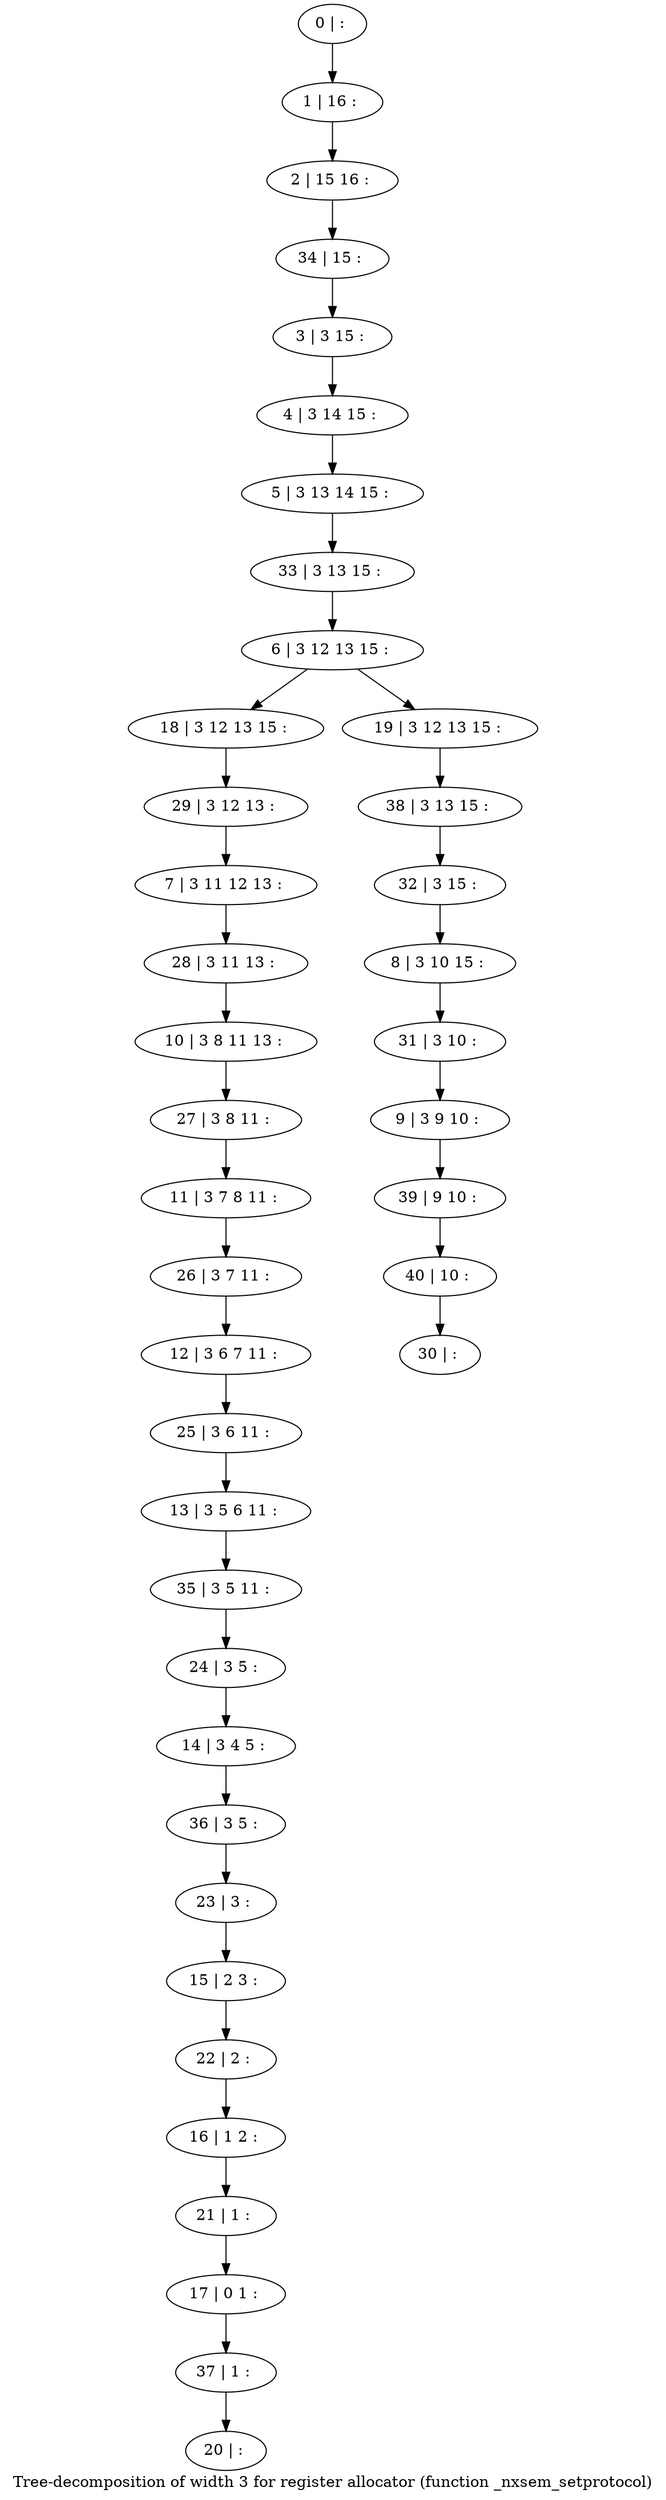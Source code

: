 digraph G {
graph [label="Tree-decomposition of width 3 for register allocator (function _nxsem_setprotocol)"]
0[label="0 | : "];
1[label="1 | 16 : "];
2[label="2 | 15 16 : "];
3[label="3 | 3 15 : "];
4[label="4 | 3 14 15 : "];
5[label="5 | 3 13 14 15 : "];
6[label="6 | 3 12 13 15 : "];
7[label="7 | 3 11 12 13 : "];
8[label="8 | 3 10 15 : "];
9[label="9 | 3 9 10 : "];
10[label="10 | 3 8 11 13 : "];
11[label="11 | 3 7 8 11 : "];
12[label="12 | 3 6 7 11 : "];
13[label="13 | 3 5 6 11 : "];
14[label="14 | 3 4 5 : "];
15[label="15 | 2 3 : "];
16[label="16 | 1 2 : "];
17[label="17 | 0 1 : "];
18[label="18 | 3 12 13 15 : "];
19[label="19 | 3 12 13 15 : "];
20[label="20 | : "];
21[label="21 | 1 : "];
22[label="22 | 2 : "];
23[label="23 | 3 : "];
24[label="24 | 3 5 : "];
25[label="25 | 3 6 11 : "];
26[label="26 | 3 7 11 : "];
27[label="27 | 3 8 11 : "];
28[label="28 | 3 11 13 : "];
29[label="29 | 3 12 13 : "];
30[label="30 | : "];
31[label="31 | 3 10 : "];
32[label="32 | 3 15 : "];
33[label="33 | 3 13 15 : "];
34[label="34 | 15 : "];
35[label="35 | 3 5 11 : "];
36[label="36 | 3 5 : "];
37[label="37 | 1 : "];
38[label="38 | 3 13 15 : "];
39[label="39 | 9 10 : "];
40[label="40 | 10 : "];
0->1 ;
1->2 ;
3->4 ;
4->5 ;
6->18 ;
6->19 ;
21->17 ;
16->21 ;
22->16 ;
15->22 ;
23->15 ;
24->14 ;
25->13 ;
12->25 ;
26->12 ;
11->26 ;
27->11 ;
10->27 ;
28->10 ;
7->28 ;
29->7 ;
18->29 ;
31->9 ;
8->31 ;
32->8 ;
33->6 ;
5->33 ;
34->3 ;
2->34 ;
35->24 ;
13->35 ;
36->23 ;
14->36 ;
37->20 ;
17->37 ;
38->32 ;
19->38 ;
9->39 ;
40->30 ;
39->40 ;
}
